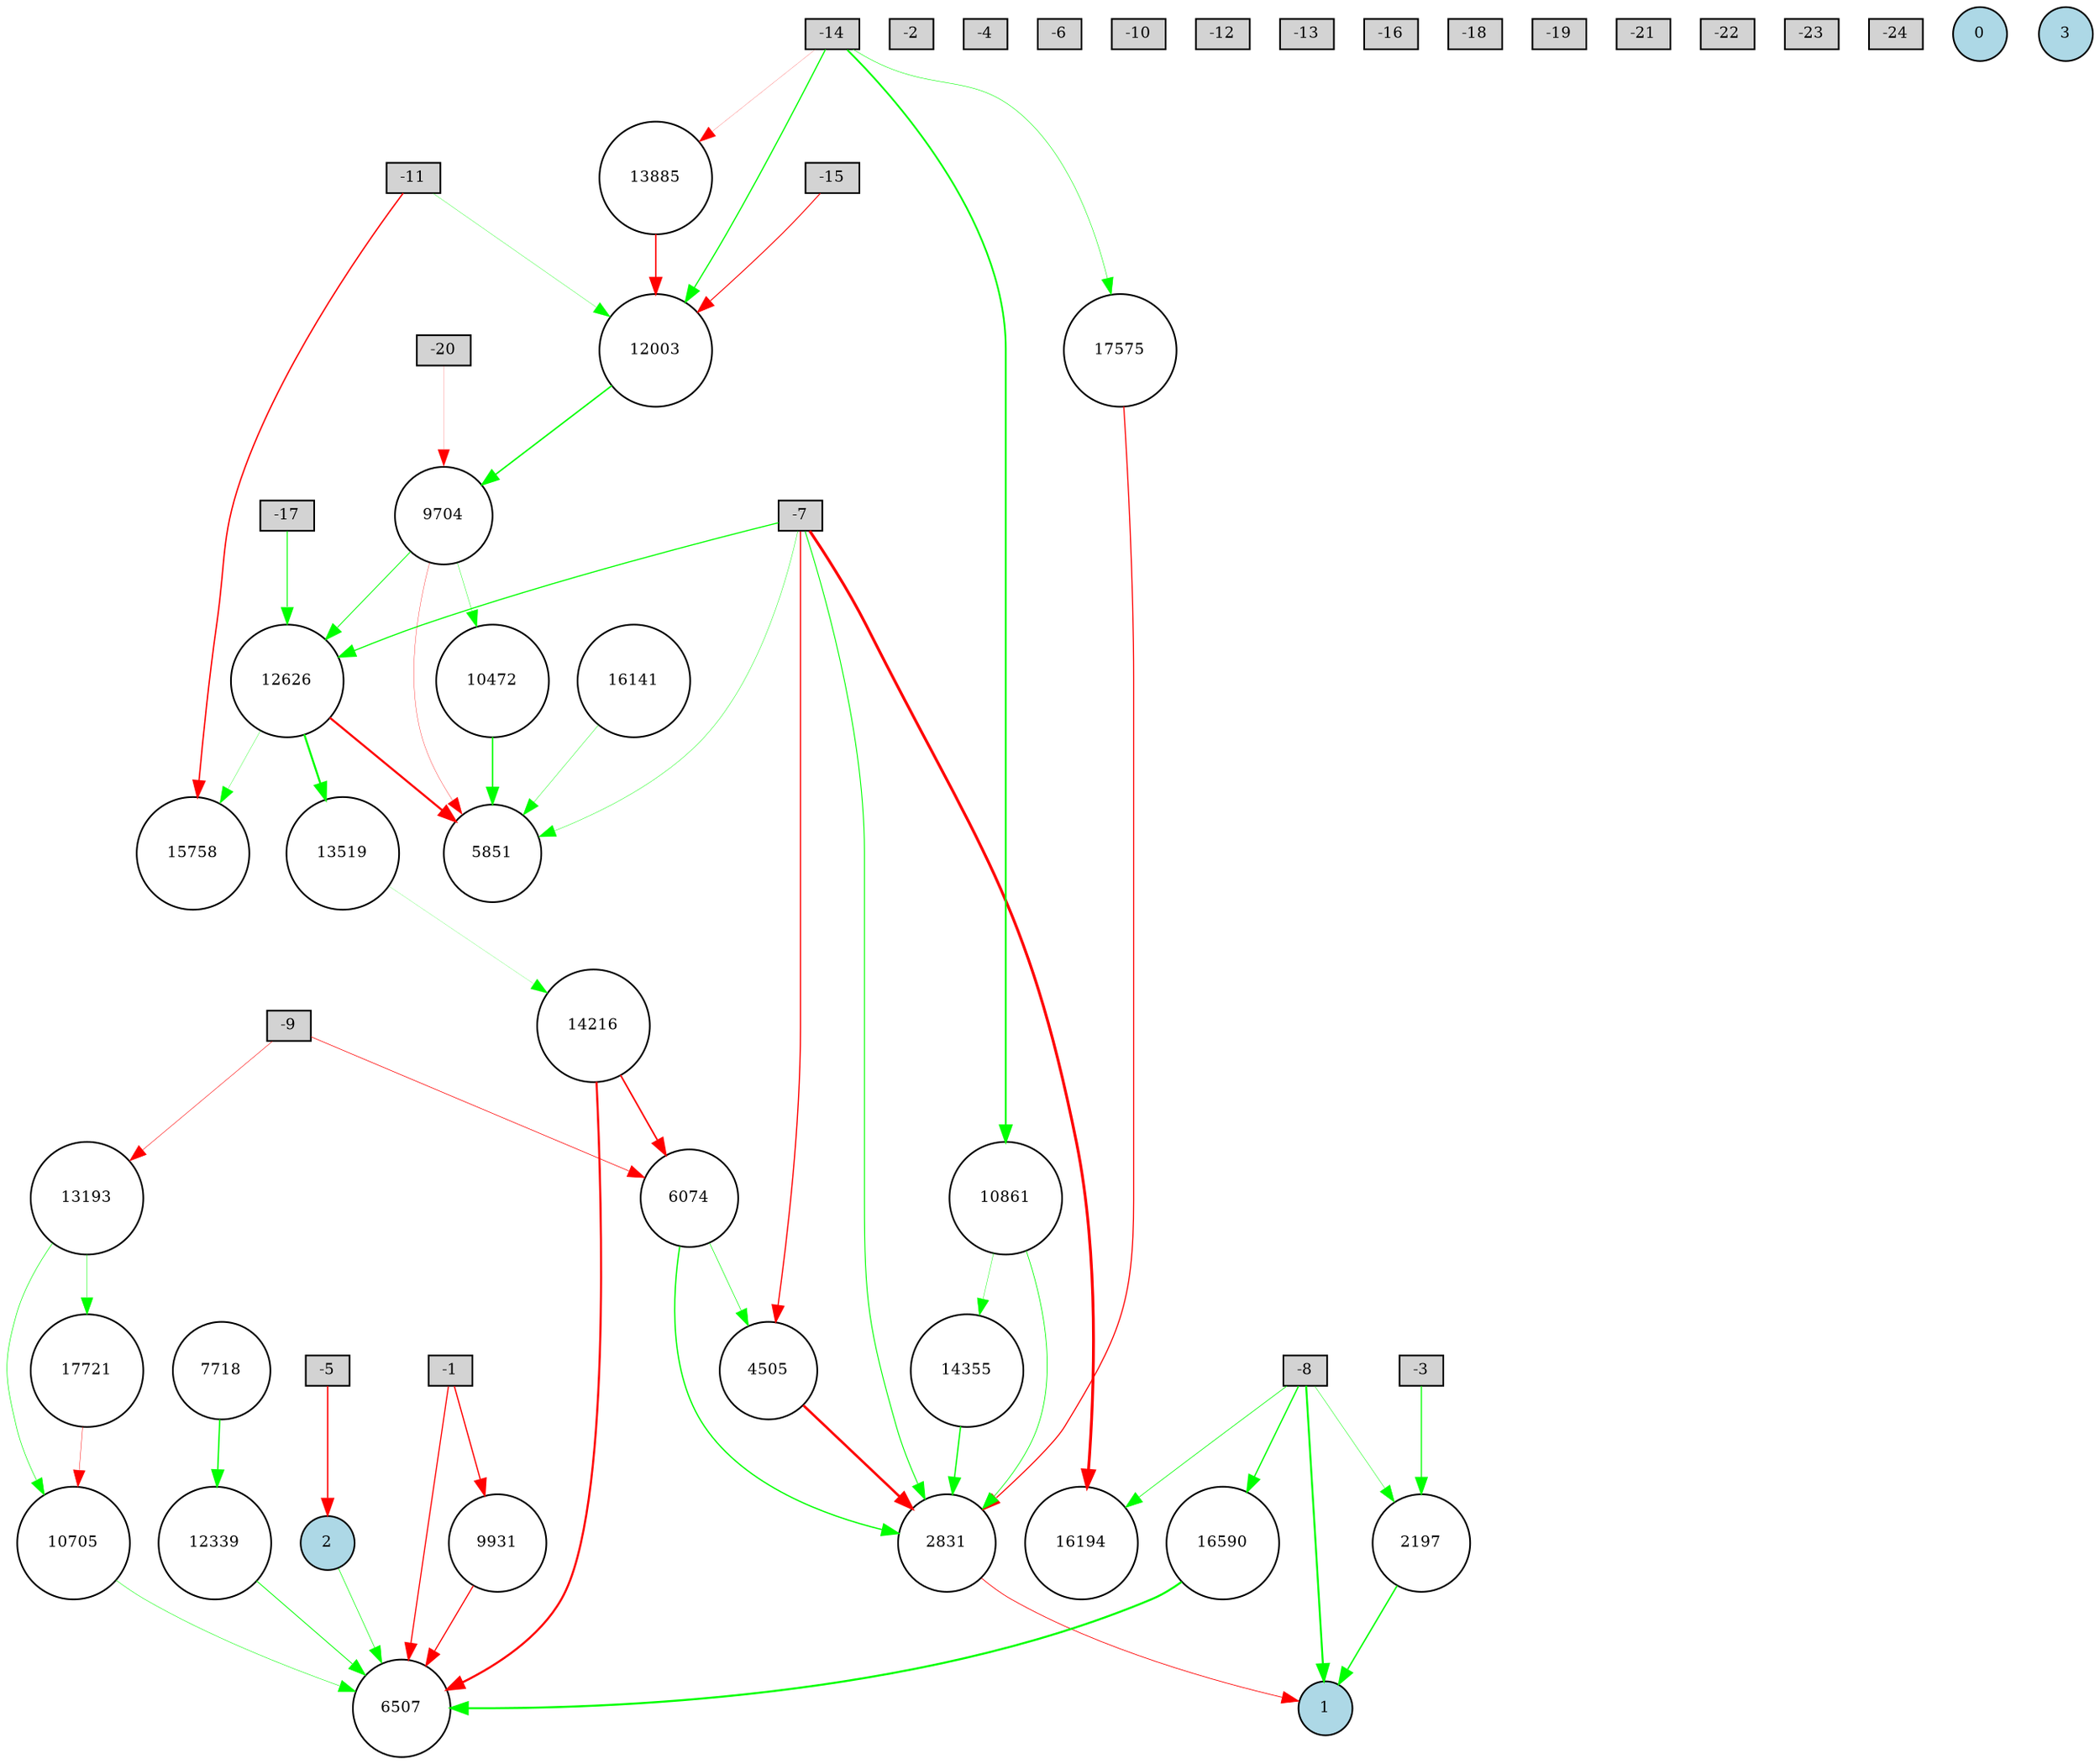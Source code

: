 digraph {
	node [fontsize=9 height=0.2 shape=circle width=0.2]
	-1 [fillcolor=lightgray shape=box style=filled]
	-2 [fillcolor=lightgray shape=box style=filled]
	-3 [fillcolor=lightgray shape=box style=filled]
	-4 [fillcolor=lightgray shape=box style=filled]
	-5 [fillcolor=lightgray shape=box style=filled]
	-6 [fillcolor=lightgray shape=box style=filled]
	-7 [fillcolor=lightgray shape=box style=filled]
	-8 [fillcolor=lightgray shape=box style=filled]
	-9 [fillcolor=lightgray shape=box style=filled]
	-10 [fillcolor=lightgray shape=box style=filled]
	-11 [fillcolor=lightgray shape=box style=filled]
	-12 [fillcolor=lightgray shape=box style=filled]
	-13 [fillcolor=lightgray shape=box style=filled]
	-14 [fillcolor=lightgray shape=box style=filled]
	-15 [fillcolor=lightgray shape=box style=filled]
	-16 [fillcolor=lightgray shape=box style=filled]
	-17 [fillcolor=lightgray shape=box style=filled]
	-18 [fillcolor=lightgray shape=box style=filled]
	-19 [fillcolor=lightgray shape=box style=filled]
	-20 [fillcolor=lightgray shape=box style=filled]
	-21 [fillcolor=lightgray shape=box style=filled]
	-22 [fillcolor=lightgray shape=box style=filled]
	-23 [fillcolor=lightgray shape=box style=filled]
	-24 [fillcolor=lightgray shape=box style=filled]
	0 [fillcolor=lightblue style=filled]
	1 [fillcolor=lightblue style=filled]
	2 [fillcolor=lightblue style=filled]
	3 [fillcolor=lightblue style=filled]
	14216 [fillcolor=white style=filled]
	13193 [fillcolor=white style=filled]
	16141 [fillcolor=white style=filled]
	15758 [fillcolor=white style=filled]
	2831 [fillcolor=white style=filled]
	14355 [fillcolor=white style=filled]
	2197 [fillcolor=white style=filled]
	4505 [fillcolor=white style=filled]
	7718 [fillcolor=white style=filled]
	17575 [fillcolor=white style=filled]
	12339 [fillcolor=white style=filled]
	17721 [fillcolor=white style=filled]
	6074 [fillcolor=white style=filled]
	13885 [fillcolor=white style=filled]
	16194 [fillcolor=white style=filled]
	9931 [fillcolor=white style=filled]
	16590 [fillcolor=white style=filled]
	13519 [fillcolor=white style=filled]
	10705 [fillcolor=white style=filled]
	12626 [fillcolor=white style=filled]
	5851 [fillcolor=white style=filled]
	12003 [fillcolor=white style=filled]
	9704 [fillcolor=white style=filled]
	10472 [fillcolor=white style=filled]
	6507 [fillcolor=white style=filled]
	10861 [fillcolor=white style=filled]
	6074 -> 2831 [color=green penwidth=0.7688371244398293 style=solid]
	-14 -> 10861 [color=green penwidth=1.043386670015843 style=solid]
	-17 -> 12626 [color=green penwidth=0.5527630011098517 style=solid]
	12626 -> 13519 [color=green penwidth=1.1974576654407614 style=solid]
	10705 -> 6507 [color=green penwidth=0.27494255337581086 style=solid]
	2 -> 6507 [color=green penwidth=0.34883117225344573 style=solid]
	2831 -> 1 [color=red penwidth=0.42608603459487315 style=solid]
	-1 -> 9931 [color=red penwidth=0.7387742534051012 style=solid]
	9704 -> 12626 [color=green penwidth=0.487277143948765 style=solid]
	-7 -> 2831 [color=green penwidth=0.5521680884353791 style=solid]
	-8 -> 1 [color=green penwidth=1.1501186463990627 style=solid]
	10472 -> 5851 [color=green penwidth=0.8322200402503285 style=solid]
	9704 -> 5851 [color=red penwidth=0.18268407719767532 style=solid]
	17721 -> 10705 [color=red penwidth=0.23628903632431217 style=solid]
	7718 -> 12339 [color=green penwidth=0.7994020317897385 style=solid]
	-1 -> 6507 [color=red penwidth=0.6760450447592946 style=solid]
	-14 -> 12003 [color=green penwidth=0.718312301322992 style=solid]
	9931 -> 6507 [color=red penwidth=0.68387316765957 style=solid]
	2197 -> 1 [color=green penwidth=0.847254220239385 style=solid]
	14216 -> 6507 [color=red penwidth=1.2557349471790868 style=solid]
	10861 -> 2831 [color=green penwidth=0.41440353825830334 style=solid]
	12626 -> 5851 [color=red penwidth=1.2416415986296128 style=solid]
	-7 -> 4505 [color=red penwidth=0.7094750831555329 style=solid]
	16141 -> 5851 [color=green penwidth=0.21955878022695843 style=solid]
	12003 -> 9704 [color=green penwidth=0.8689667445771133 style=solid]
	-7 -> 5851 [color=green penwidth=0.22808120929035178 style=solid]
	-3 -> 2197 [color=green penwidth=0.6406023056833573 style=solid]
	4505 -> 2831 [color=red penwidth=1.4528888621890363 style=solid]
	-7 -> 16194 [color=red penwidth=1.684206002603911 style=solid]
	13193 -> 17721 [color=green penwidth=0.266768113434695 style=solid]
	6074 -> 4505 [color=green penwidth=0.3333434666158984 style=solid]
	13193 -> 10705 [color=green penwidth=0.33498062484744917 style=solid]
	16590 -> 6507 [color=green penwidth=1.215847357598829 style=solid]
	17575 -> 2831 [color=red penwidth=0.6567897696108599 style=solid]
	13885 -> 12003 [color=red penwidth=0.8420488476032669 style=solid]
	12626 -> 15758 [color=green penwidth=0.18210412214980987 style=solid]
	-9 -> 13193 [color=red penwidth=0.27762586421791124 style=solid]
	-8 -> 16590 [color=green penwidth=0.7639460610860562 style=solid]
	-15 -> 12003 [color=red penwidth=0.5598380019539586 style=solid]
	13519 -> 14216 [color=green penwidth=0.11232787162309774 style=solid]
	-9 -> 6074 [color=red penwidth=0.3693926832833213 style=solid]
	-8 -> 2197 [color=green penwidth=0.25349576727029033 style=solid]
	12339 -> 6507 [color=green penwidth=0.4986082293125631 style=solid]
	-11 -> 15758 [color=red penwidth=0.817915153164638 style=solid]
	14355 -> 2831 [color=green penwidth=0.7737938993802898 style=solid]
	10861 -> 14355 [color=green penwidth=0.2296537870249605 style=solid]
	-11 -> 12003 [color=green penwidth=0.1849466929876697 style=solid]
	-14 -> 17575 [color=green penwidth=0.2870596505511313 style=solid]
	-7 -> 12626 [color=green penwidth=0.6796376771410145 style=solid]
	-14 -> 13885 [color=red penwidth=0.11005466454852537 style=solid]
	9704 -> 10472 [color=green penwidth=0.2207699673583286 style=solid]
	-8 -> 16194 [color=green penwidth=0.39205916400786966 style=solid]
	-5 -> 2 [color=red penwidth=0.8403649733836823 style=solid]
	14216 -> 6074 [color=red penwidth=0.9374953505081863 style=solid]
	-20 -> 9704 [color=red penwidth=0.10425637924951908 style=solid]
}
